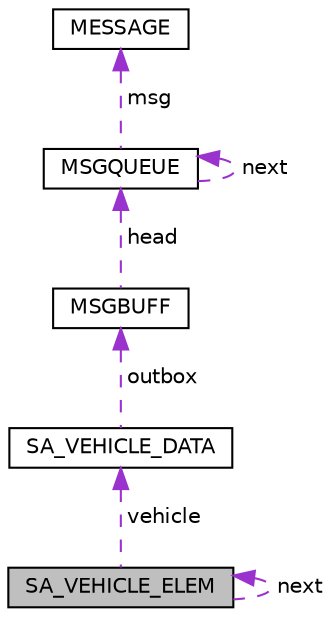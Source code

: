 digraph "SA_VEHICLE_ELEM"
{
  edge [fontname="Helvetica",fontsize="10",labelfontname="Helvetica",labelfontsize="10"];
  node [fontname="Helvetica",fontsize="10",shape=record];
  Node1 [label="SA_VEHICLE_ELEM",height=0.2,width=0.4,color="black", fillcolor="grey75", style="filled", fontcolor="black"];
  Node1 -> Node1 [dir="back",color="darkorchid3",fontsize="10",style="dashed",label=" next" ,fontname="Helvetica"];
  Node2 -> Node1 [dir="back",color="darkorchid3",fontsize="10",style="dashed",label=" vehicle" ,fontname="Helvetica"];
  Node2 [label="SA_VEHICLE_DATA",height=0.2,width=0.4,color="black", fillcolor="white", style="filled",URL="$struct_s_a___v_e_h_i_c_l_e___d_a_t_a.html",tooltip="Structure to store the vehicles connected to the station. "];
  Node3 -> Node2 [dir="back",color="darkorchid3",fontsize="10",style="dashed",label=" outbox" ,fontname="Helvetica"];
  Node3 [label="MSGBUFF",height=0.2,width=0.4,color="black", fillcolor="white", style="filled",URL="$struct_m_s_g_b_u_f_f.html",tooltip="Message mailbox/buffer main structure. "];
  Node4 -> Node3 [dir="back",color="darkorchid3",fontsize="10",style="dashed",label=" head" ,fontname="Helvetica"];
  Node4 [label="MSGQUEUE",height=0.2,width=0.4,color="black", fillcolor="white", style="filled",URL="$struct_m_s_g_q_u_e_u_e.html",tooltip="Node element structure of the message mailbox/buffer. "];
  Node4 -> Node4 [dir="back",color="darkorchid3",fontsize="10",style="dashed",label=" next" ,fontname="Helvetica"];
  Node5 -> Node4 [dir="back",color="darkorchid3",fontsize="10",style="dashed",label=" msg" ,fontname="Helvetica"];
  Node5 [label="MESSAGE",height=0.2,width=0.4,color="black", fillcolor="white", style="filled",URL="$struct_m_e_s_s_a_g_e.html",tooltip="Structure where the messages are stored. "];
}
